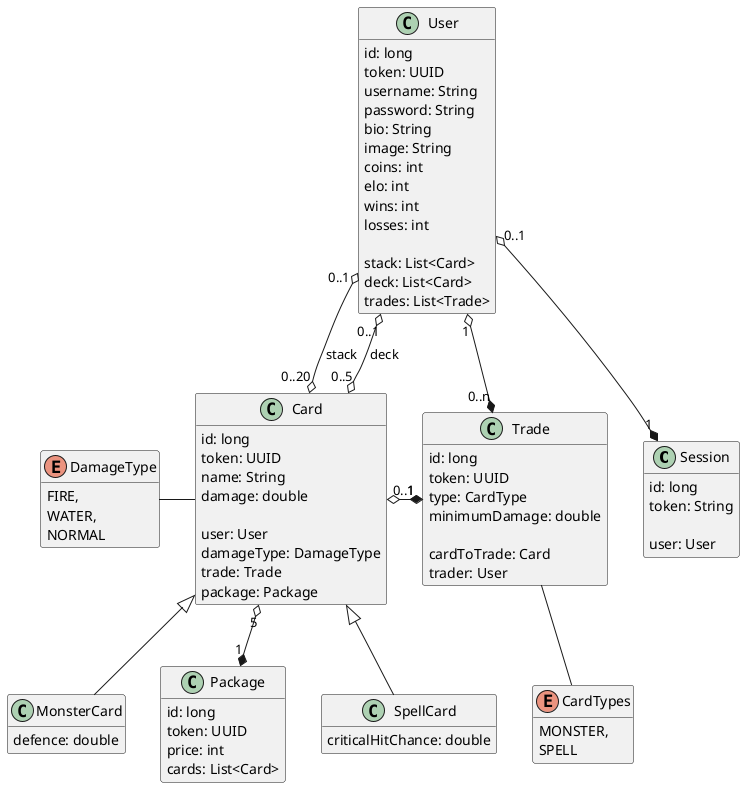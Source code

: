 @startuml
hide methods

class Session {
    id: long
    token: String

    user: User
}

class User {
    id: long
    token: UUID
    username: String
    password: String
    bio: String
    image: String
    coins: int
    elo: int
    wins: int
    losses: int

    stack: List<Card>
    deck: List<Card>
    trades: List<Trade>
}

class Card {
    id: long
    token: UUID
    name: String
    damage: double

    user: User
    damageType: DamageType
    trade: Trade
    package: Package
}

enum DamageType {
    FIRE,
    WATER,
    NORMAL
}

class SpellCard extends Card {
    criticalHitChance: double
}

class MonsterCard extends Card {
    defence: double
}

class Package {
    id: long
    token: UUID
    price: int
    cards: List<Card>
}

class Trade {
    id: long
    token: UUID
    type: CardType
    minimumDamage: double

    cardToTrade: Card
    trader: User
}

enum CardTypes {
    MONSTER,
    SPELL
}

User "0..1" o--o "0..20" Card : stack
User "0..1" o--o "0..5" Card : deck
User "0..1" o--* "1" Session

Card -left- DamageType
Card "0..1" o-right-* "1" Trade
Card "5" o--* "1" Package

Trade -- CardTypes
Trade "0..n" *-up-o "1" User
@enduml
